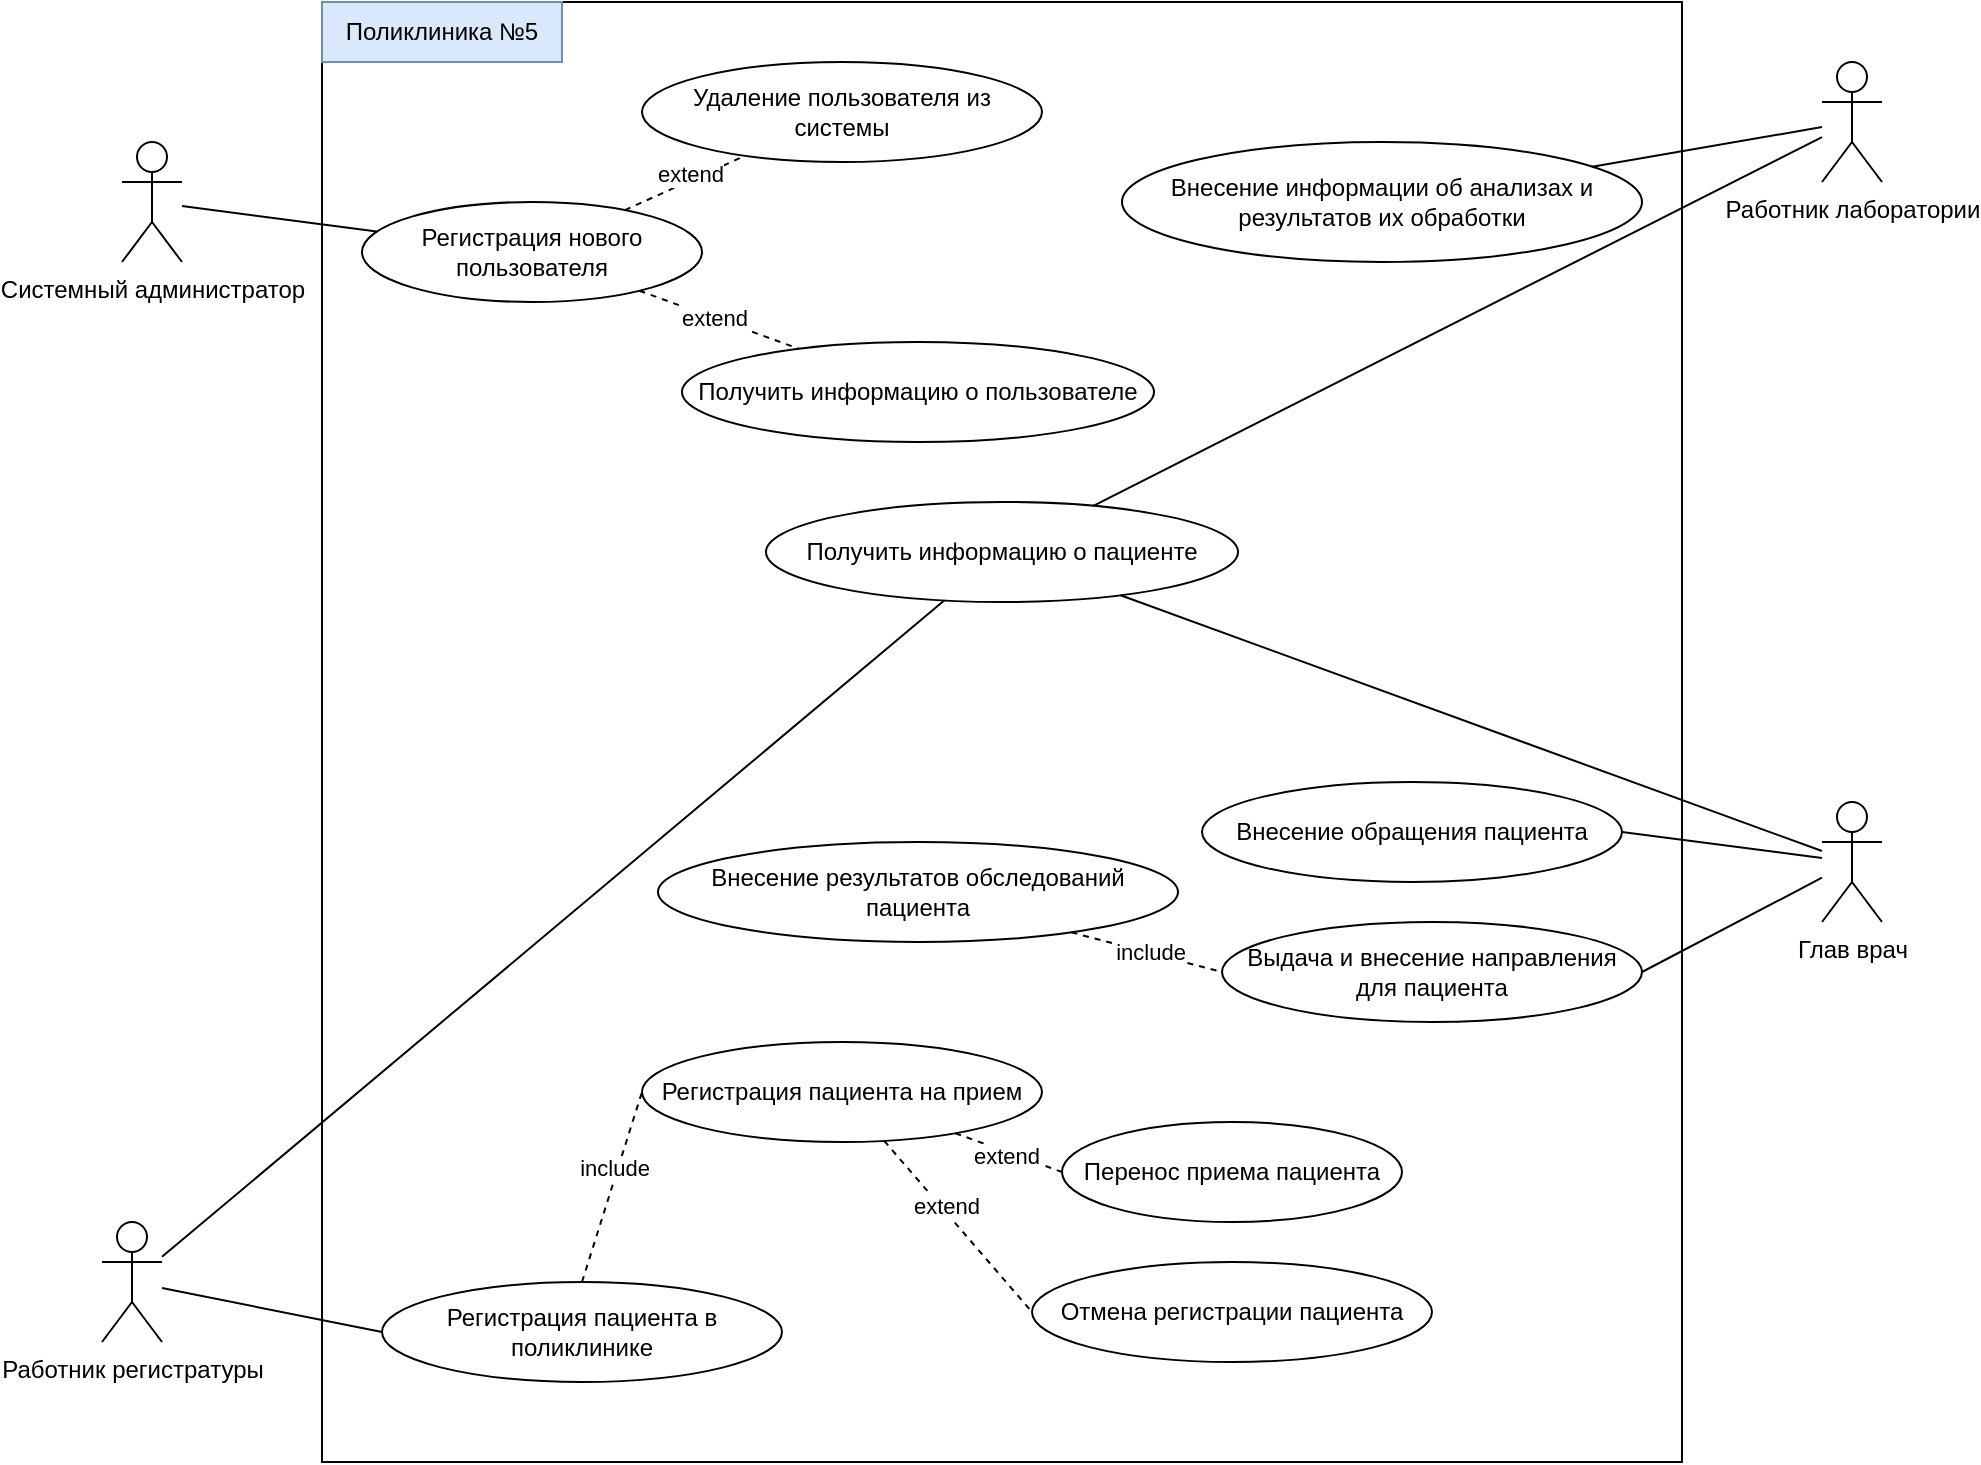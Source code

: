 <mxfile version="24.4.9" type="github">
  <diagram name="Страница — 1" id="8maHdUgIGJYUo5LPU9tT">
    <mxGraphModel dx="1827" dy="538" grid="1" gridSize="10" guides="1" tooltips="1" connect="1" arrows="1" fold="1" page="1" pageScale="1" pageWidth="827" pageHeight="1169" math="0" shadow="0">
      <root>
        <mxCell id="0" />
        <mxCell id="1" parent="0" />
        <mxCell id="tF2Wn2Ir2bqfPUS3RDHX-2" value="" style="rounded=0;whiteSpace=wrap;html=1;" vertex="1" parent="1">
          <mxGeometry x="130" y="50" width="680" height="730" as="geometry" />
        </mxCell>
        <mxCell id="tF2Wn2Ir2bqfPUS3RDHX-3" value="Поликлиника №5" style="text;html=1;align=center;verticalAlign=middle;whiteSpace=wrap;rounded=0;fillColor=#dae8fc;strokeColor=#6c8ebf;" vertex="1" parent="1">
          <mxGeometry x="130" y="50" width="120" height="30" as="geometry" />
        </mxCell>
        <mxCell id="tF2Wn2Ir2bqfPUS3RDHX-4" value="Системный администратор" style="shape=umlActor;verticalLabelPosition=bottom;verticalAlign=top;html=1;outlineConnect=0;" vertex="1" parent="1">
          <mxGeometry x="30" y="120" width="30" height="60" as="geometry" />
        </mxCell>
        <mxCell id="tF2Wn2Ir2bqfPUS3RDHX-6" value="Работник лаборатории" style="shape=umlActor;verticalLabelPosition=bottom;verticalAlign=top;html=1;outlineConnect=0;" vertex="1" parent="1">
          <mxGeometry x="880" y="80" width="30" height="60" as="geometry" />
        </mxCell>
        <mxCell id="tF2Wn2Ir2bqfPUS3RDHX-7" value="Работник регистратуры" style="shape=umlActor;verticalLabelPosition=bottom;verticalAlign=top;html=1;outlineConnect=0;" vertex="1" parent="1">
          <mxGeometry x="20" y="660" width="30" height="60" as="geometry" />
        </mxCell>
        <mxCell id="tF2Wn2Ir2bqfPUS3RDHX-8" value="Глав врач" style="shape=umlActor;verticalLabelPosition=bottom;verticalAlign=top;html=1;outlineConnect=0;" vertex="1" parent="1">
          <mxGeometry x="880" y="450" width="30" height="60" as="geometry" />
        </mxCell>
        <mxCell id="tF2Wn2Ir2bqfPUS3RDHX-10" value="Регистрация нового пользователя" style="ellipse;whiteSpace=wrap;html=1;" vertex="1" parent="1">
          <mxGeometry x="150" y="150" width="170" height="50" as="geometry" />
        </mxCell>
        <mxCell id="tF2Wn2Ir2bqfPUS3RDHX-11" value="Удаление пользователя из системы" style="ellipse;whiteSpace=wrap;html=1;" vertex="1" parent="1">
          <mxGeometry x="290" y="80" width="200" height="50" as="geometry" />
        </mxCell>
        <mxCell id="tF2Wn2Ir2bqfPUS3RDHX-14" value="Перенос приема пациента" style="ellipse;whiteSpace=wrap;html=1;" vertex="1" parent="1">
          <mxGeometry x="500" y="610" width="170" height="50" as="geometry" />
        </mxCell>
        <mxCell id="tF2Wn2Ir2bqfPUS3RDHX-15" value="Отмена регистрации пациента" style="ellipse;whiteSpace=wrap;html=1;" vertex="1" parent="1">
          <mxGeometry x="485" y="680" width="200" height="50" as="geometry" />
        </mxCell>
        <mxCell id="tF2Wn2Ir2bqfPUS3RDHX-16" value="Регистрация пациента на прием" style="ellipse;whiteSpace=wrap;html=1;" vertex="1" parent="1">
          <mxGeometry x="290" y="570" width="200" height="50" as="geometry" />
        </mxCell>
        <mxCell id="tF2Wn2Ir2bqfPUS3RDHX-18" value="Регистрация пациента в поликлинике" style="ellipse;whiteSpace=wrap;html=1;" vertex="1" parent="1">
          <mxGeometry x="160" y="690" width="200" height="50" as="geometry" />
        </mxCell>
        <mxCell id="tF2Wn2Ir2bqfPUS3RDHX-19" value="Внесение обращения пациента" style="ellipse;whiteSpace=wrap;html=1;" vertex="1" parent="1">
          <mxGeometry x="570" y="440" width="210" height="50" as="geometry" />
        </mxCell>
        <mxCell id="tF2Wn2Ir2bqfPUS3RDHX-20" value="Внесение результатов обследований пациента" style="ellipse;whiteSpace=wrap;html=1;" vertex="1" parent="1">
          <mxGeometry x="298" y="470" width="260" height="50" as="geometry" />
        </mxCell>
        <mxCell id="tF2Wn2Ir2bqfPUS3RDHX-21" value="Выдача и внесение направления для пациента" style="ellipse;whiteSpace=wrap;html=1;" vertex="1" parent="1">
          <mxGeometry x="580" y="510" width="210" height="50" as="geometry" />
        </mxCell>
        <mxCell id="tF2Wn2Ir2bqfPUS3RDHX-23" value="Внесение информации об анализах и результатов их обработки" style="ellipse;whiteSpace=wrap;html=1;" vertex="1" parent="1">
          <mxGeometry x="530" y="120" width="260" height="60" as="geometry" />
        </mxCell>
        <mxCell id="tF2Wn2Ir2bqfPUS3RDHX-24" value="" style="endArrow=none;html=1;rounded=0;entryX=0;entryY=0.5;entryDx=0;entryDy=0;" edge="1" parent="1" source="tF2Wn2Ir2bqfPUS3RDHX-7" target="tF2Wn2Ir2bqfPUS3RDHX-18">
          <mxGeometry width="50" height="50" relative="1" as="geometry">
            <mxPoint x="440" y="620" as="sourcePoint" />
            <mxPoint x="490" y="570" as="targetPoint" />
          </mxGeometry>
        </mxCell>
        <mxCell id="tF2Wn2Ir2bqfPUS3RDHX-25" value="" style="endArrow=none;dashed=1;html=1;rounded=0;exitX=0.5;exitY=0;exitDx=0;exitDy=0;entryX=0;entryY=0.5;entryDx=0;entryDy=0;" edge="1" parent="1" source="tF2Wn2Ir2bqfPUS3RDHX-18" target="tF2Wn2Ir2bqfPUS3RDHX-16">
          <mxGeometry width="50" height="50" relative="1" as="geometry">
            <mxPoint x="440" y="620" as="sourcePoint" />
            <mxPoint x="490" y="570" as="targetPoint" />
          </mxGeometry>
        </mxCell>
        <mxCell id="tF2Wn2Ir2bqfPUS3RDHX-44" value="include" style="edgeLabel;html=1;align=center;verticalAlign=middle;resizable=0;points=[];" vertex="1" connectable="0" parent="tF2Wn2Ir2bqfPUS3RDHX-25">
          <mxGeometry x="0.182" y="2" relative="1" as="geometry">
            <mxPoint as="offset" />
          </mxGeometry>
        </mxCell>
        <mxCell id="tF2Wn2Ir2bqfPUS3RDHX-26" value="" style="endArrow=none;dashed=1;html=1;rounded=0;entryX=0;entryY=0.5;entryDx=0;entryDy=0;" edge="1" parent="1" source="tF2Wn2Ir2bqfPUS3RDHX-16" target="tF2Wn2Ir2bqfPUS3RDHX-15">
          <mxGeometry width="50" height="50" relative="1" as="geometry">
            <mxPoint x="199" y="707" as="sourcePoint" />
            <mxPoint x="250" y="605" as="targetPoint" />
          </mxGeometry>
        </mxCell>
        <mxCell id="tF2Wn2Ir2bqfPUS3RDHX-45" value="extend" style="edgeLabel;html=1;align=center;verticalAlign=middle;resizable=0;points=[];" vertex="1" connectable="0" parent="tF2Wn2Ir2bqfPUS3RDHX-26">
          <mxGeometry x="-0.22" y="2" relative="1" as="geometry">
            <mxPoint as="offset" />
          </mxGeometry>
        </mxCell>
        <mxCell id="tF2Wn2Ir2bqfPUS3RDHX-27" value="" style="endArrow=none;dashed=1;html=1;rounded=0;entryX=0;entryY=0.5;entryDx=0;entryDy=0;" edge="1" parent="1" source="tF2Wn2Ir2bqfPUS3RDHX-16" target="tF2Wn2Ir2bqfPUS3RDHX-14">
          <mxGeometry width="50" height="50" relative="1" as="geometry">
            <mxPoint x="209" y="717" as="sourcePoint" />
            <mxPoint x="260" y="615" as="targetPoint" />
          </mxGeometry>
        </mxCell>
        <mxCell id="tF2Wn2Ir2bqfPUS3RDHX-46" value="extend" style="edgeLabel;html=1;align=center;verticalAlign=middle;resizable=0;points=[];" vertex="1" connectable="0" parent="tF2Wn2Ir2bqfPUS3RDHX-27">
          <mxGeometry x="-0.056" y="-2" relative="1" as="geometry">
            <mxPoint as="offset" />
          </mxGeometry>
        </mxCell>
        <mxCell id="tF2Wn2Ir2bqfPUS3RDHX-30" value="" style="endArrow=none;html=1;rounded=0;exitX=1;exitY=0.5;exitDx=0;exitDy=0;" edge="1" parent="1" source="tF2Wn2Ir2bqfPUS3RDHX-19" target="tF2Wn2Ir2bqfPUS3RDHX-8">
          <mxGeometry width="50" height="50" relative="1" as="geometry">
            <mxPoint x="750" y="548" as="sourcePoint" />
            <mxPoint x="860" y="570" as="targetPoint" />
          </mxGeometry>
        </mxCell>
        <mxCell id="tF2Wn2Ir2bqfPUS3RDHX-32" value="" style="endArrow=none;html=1;rounded=0;exitX=1;exitY=0.5;exitDx=0;exitDy=0;" edge="1" parent="1" source="tF2Wn2Ir2bqfPUS3RDHX-21" target="tF2Wn2Ir2bqfPUS3RDHX-8">
          <mxGeometry width="50" height="50" relative="1" as="geometry">
            <mxPoint x="780" y="485" as="sourcePoint" />
            <mxPoint x="900" y="498" as="targetPoint" />
          </mxGeometry>
        </mxCell>
        <mxCell id="tF2Wn2Ir2bqfPUS3RDHX-33" value="" style="endArrow=none;dashed=1;html=1;rounded=0;entryX=0;entryY=0.5;entryDx=0;entryDy=0;" edge="1" parent="1" source="tF2Wn2Ir2bqfPUS3RDHX-20" target="tF2Wn2Ir2bqfPUS3RDHX-21">
          <mxGeometry width="50" height="50" relative="1" as="geometry">
            <mxPoint x="490" y="533" as="sourcePoint" />
            <mxPoint x="561" y="500" as="targetPoint" />
          </mxGeometry>
        </mxCell>
        <mxCell id="tF2Wn2Ir2bqfPUS3RDHX-47" value="include" style="edgeLabel;html=1;align=center;verticalAlign=middle;resizable=0;points=[];" vertex="1" connectable="0" parent="tF2Wn2Ir2bqfPUS3RDHX-33">
          <mxGeometry x="0.031" y="1" relative="1" as="geometry">
            <mxPoint as="offset" />
          </mxGeometry>
        </mxCell>
        <mxCell id="tF2Wn2Ir2bqfPUS3RDHX-34" value="Получить информацию о пациенте" style="ellipse;whiteSpace=wrap;html=1;" vertex="1" parent="1">
          <mxGeometry x="352" y="300" width="236" height="50" as="geometry" />
        </mxCell>
        <mxCell id="tF2Wn2Ir2bqfPUS3RDHX-35" value="" style="endArrow=none;html=1;rounded=0;" edge="1" parent="1" source="tF2Wn2Ir2bqfPUS3RDHX-34" target="tF2Wn2Ir2bqfPUS3RDHX-8">
          <mxGeometry width="50" height="50" relative="1" as="geometry">
            <mxPoint x="790" y="475" as="sourcePoint" />
            <mxPoint x="890" y="488" as="targetPoint" />
          </mxGeometry>
        </mxCell>
        <mxCell id="tF2Wn2Ir2bqfPUS3RDHX-36" value="" style="endArrow=none;html=1;rounded=0;" edge="1" parent="1" source="tF2Wn2Ir2bqfPUS3RDHX-34" target="tF2Wn2Ir2bqfPUS3RDHX-6">
          <mxGeometry width="50" height="50" relative="1" as="geometry">
            <mxPoint x="539" y="357" as="sourcePoint" />
            <mxPoint x="890" y="485" as="targetPoint" />
          </mxGeometry>
        </mxCell>
        <mxCell id="tF2Wn2Ir2bqfPUS3RDHX-37" value="" style="endArrow=none;html=1;rounded=0;" edge="1" parent="1" source="tF2Wn2Ir2bqfPUS3RDHX-23" target="tF2Wn2Ir2bqfPUS3RDHX-6">
          <mxGeometry width="50" height="50" relative="1" as="geometry">
            <mxPoint x="549" y="367" as="sourcePoint" />
            <mxPoint x="900" y="495" as="targetPoint" />
          </mxGeometry>
        </mxCell>
        <mxCell id="tF2Wn2Ir2bqfPUS3RDHX-38" value="" style="endArrow=none;html=1;rounded=0;" edge="1" parent="1" source="tF2Wn2Ir2bqfPUS3RDHX-7" target="tF2Wn2Ir2bqfPUS3RDHX-34">
          <mxGeometry width="50" height="50" relative="1" as="geometry">
            <mxPoint x="60" y="703" as="sourcePoint" />
            <mxPoint x="170" y="725" as="targetPoint" />
          </mxGeometry>
        </mxCell>
        <mxCell id="tF2Wn2Ir2bqfPUS3RDHX-40" value="Получить информацию о пользователе" style="ellipse;whiteSpace=wrap;html=1;" vertex="1" parent="1">
          <mxGeometry x="310" y="220" width="236" height="50" as="geometry" />
        </mxCell>
        <mxCell id="tF2Wn2Ir2bqfPUS3RDHX-41" value="" style="endArrow=none;html=1;rounded=0;" edge="1" parent="1" source="tF2Wn2Ir2bqfPUS3RDHX-10" target="tF2Wn2Ir2bqfPUS3RDHX-4">
          <mxGeometry width="50" height="50" relative="1" as="geometry">
            <mxPoint x="490" y="340" as="sourcePoint" />
            <mxPoint x="540" y="290" as="targetPoint" />
          </mxGeometry>
        </mxCell>
        <mxCell id="tF2Wn2Ir2bqfPUS3RDHX-42" value="" style="endArrow=none;dashed=1;html=1;rounded=0;" edge="1" parent="1" source="tF2Wn2Ir2bqfPUS3RDHX-10" target="tF2Wn2Ir2bqfPUS3RDHX-40">
          <mxGeometry width="50" height="50" relative="1" as="geometry">
            <mxPoint x="190" y="290" as="sourcePoint" />
            <mxPoint x="240" y="240" as="targetPoint" />
          </mxGeometry>
        </mxCell>
        <mxCell id="tF2Wn2Ir2bqfPUS3RDHX-49" value="extend" style="edgeLabel;html=1;align=center;verticalAlign=middle;resizable=0;points=[];" vertex="1" connectable="0" parent="tF2Wn2Ir2bqfPUS3RDHX-42">
          <mxGeometry x="-0.068" relative="1" as="geometry">
            <mxPoint as="offset" />
          </mxGeometry>
        </mxCell>
        <mxCell id="tF2Wn2Ir2bqfPUS3RDHX-43" value="" style="endArrow=none;dashed=1;html=1;rounded=0;" edge="1" parent="1" source="tF2Wn2Ir2bqfPUS3RDHX-10" target="tF2Wn2Ir2bqfPUS3RDHX-11">
          <mxGeometry width="50" height="50" relative="1" as="geometry">
            <mxPoint x="298" y="205" as="sourcePoint" />
            <mxPoint x="349" y="223" as="targetPoint" />
          </mxGeometry>
        </mxCell>
        <mxCell id="tF2Wn2Ir2bqfPUS3RDHX-48" value="extend" style="edgeLabel;html=1;align=center;verticalAlign=middle;resizable=0;points=[];" vertex="1" connectable="0" parent="tF2Wn2Ir2bqfPUS3RDHX-43">
          <mxGeometry x="0.121" y="3" relative="1" as="geometry">
            <mxPoint as="offset" />
          </mxGeometry>
        </mxCell>
      </root>
    </mxGraphModel>
  </diagram>
</mxfile>
